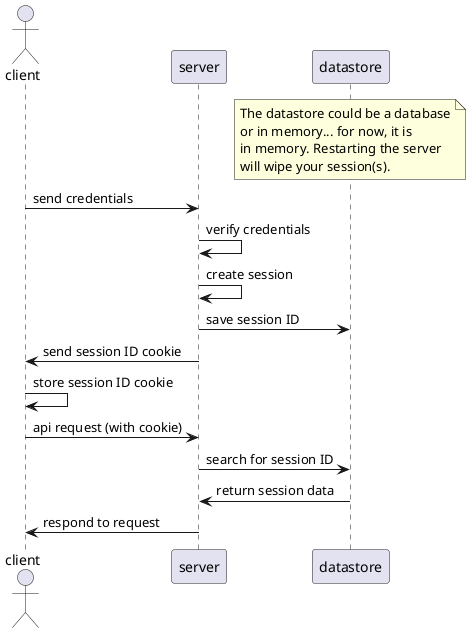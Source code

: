 @startuml session_workflow
actor client
participant server
participant datastore
note over datastore 
The datastore could be a database
or in memory... for now, it is 
in memory. Restarting the server
will wipe your session(s).
end note
client -> server : send credentials
server -> server : verify credentials
server -> server : create session
server -> datastore : save session ID
server -> client : send session ID cookie
client -> client : store session ID cookie
client -> server : api request (with cookie)
server -> datastore : search for session ID
datastore -> server : return session data 
server -> client : respond to request
@enduml